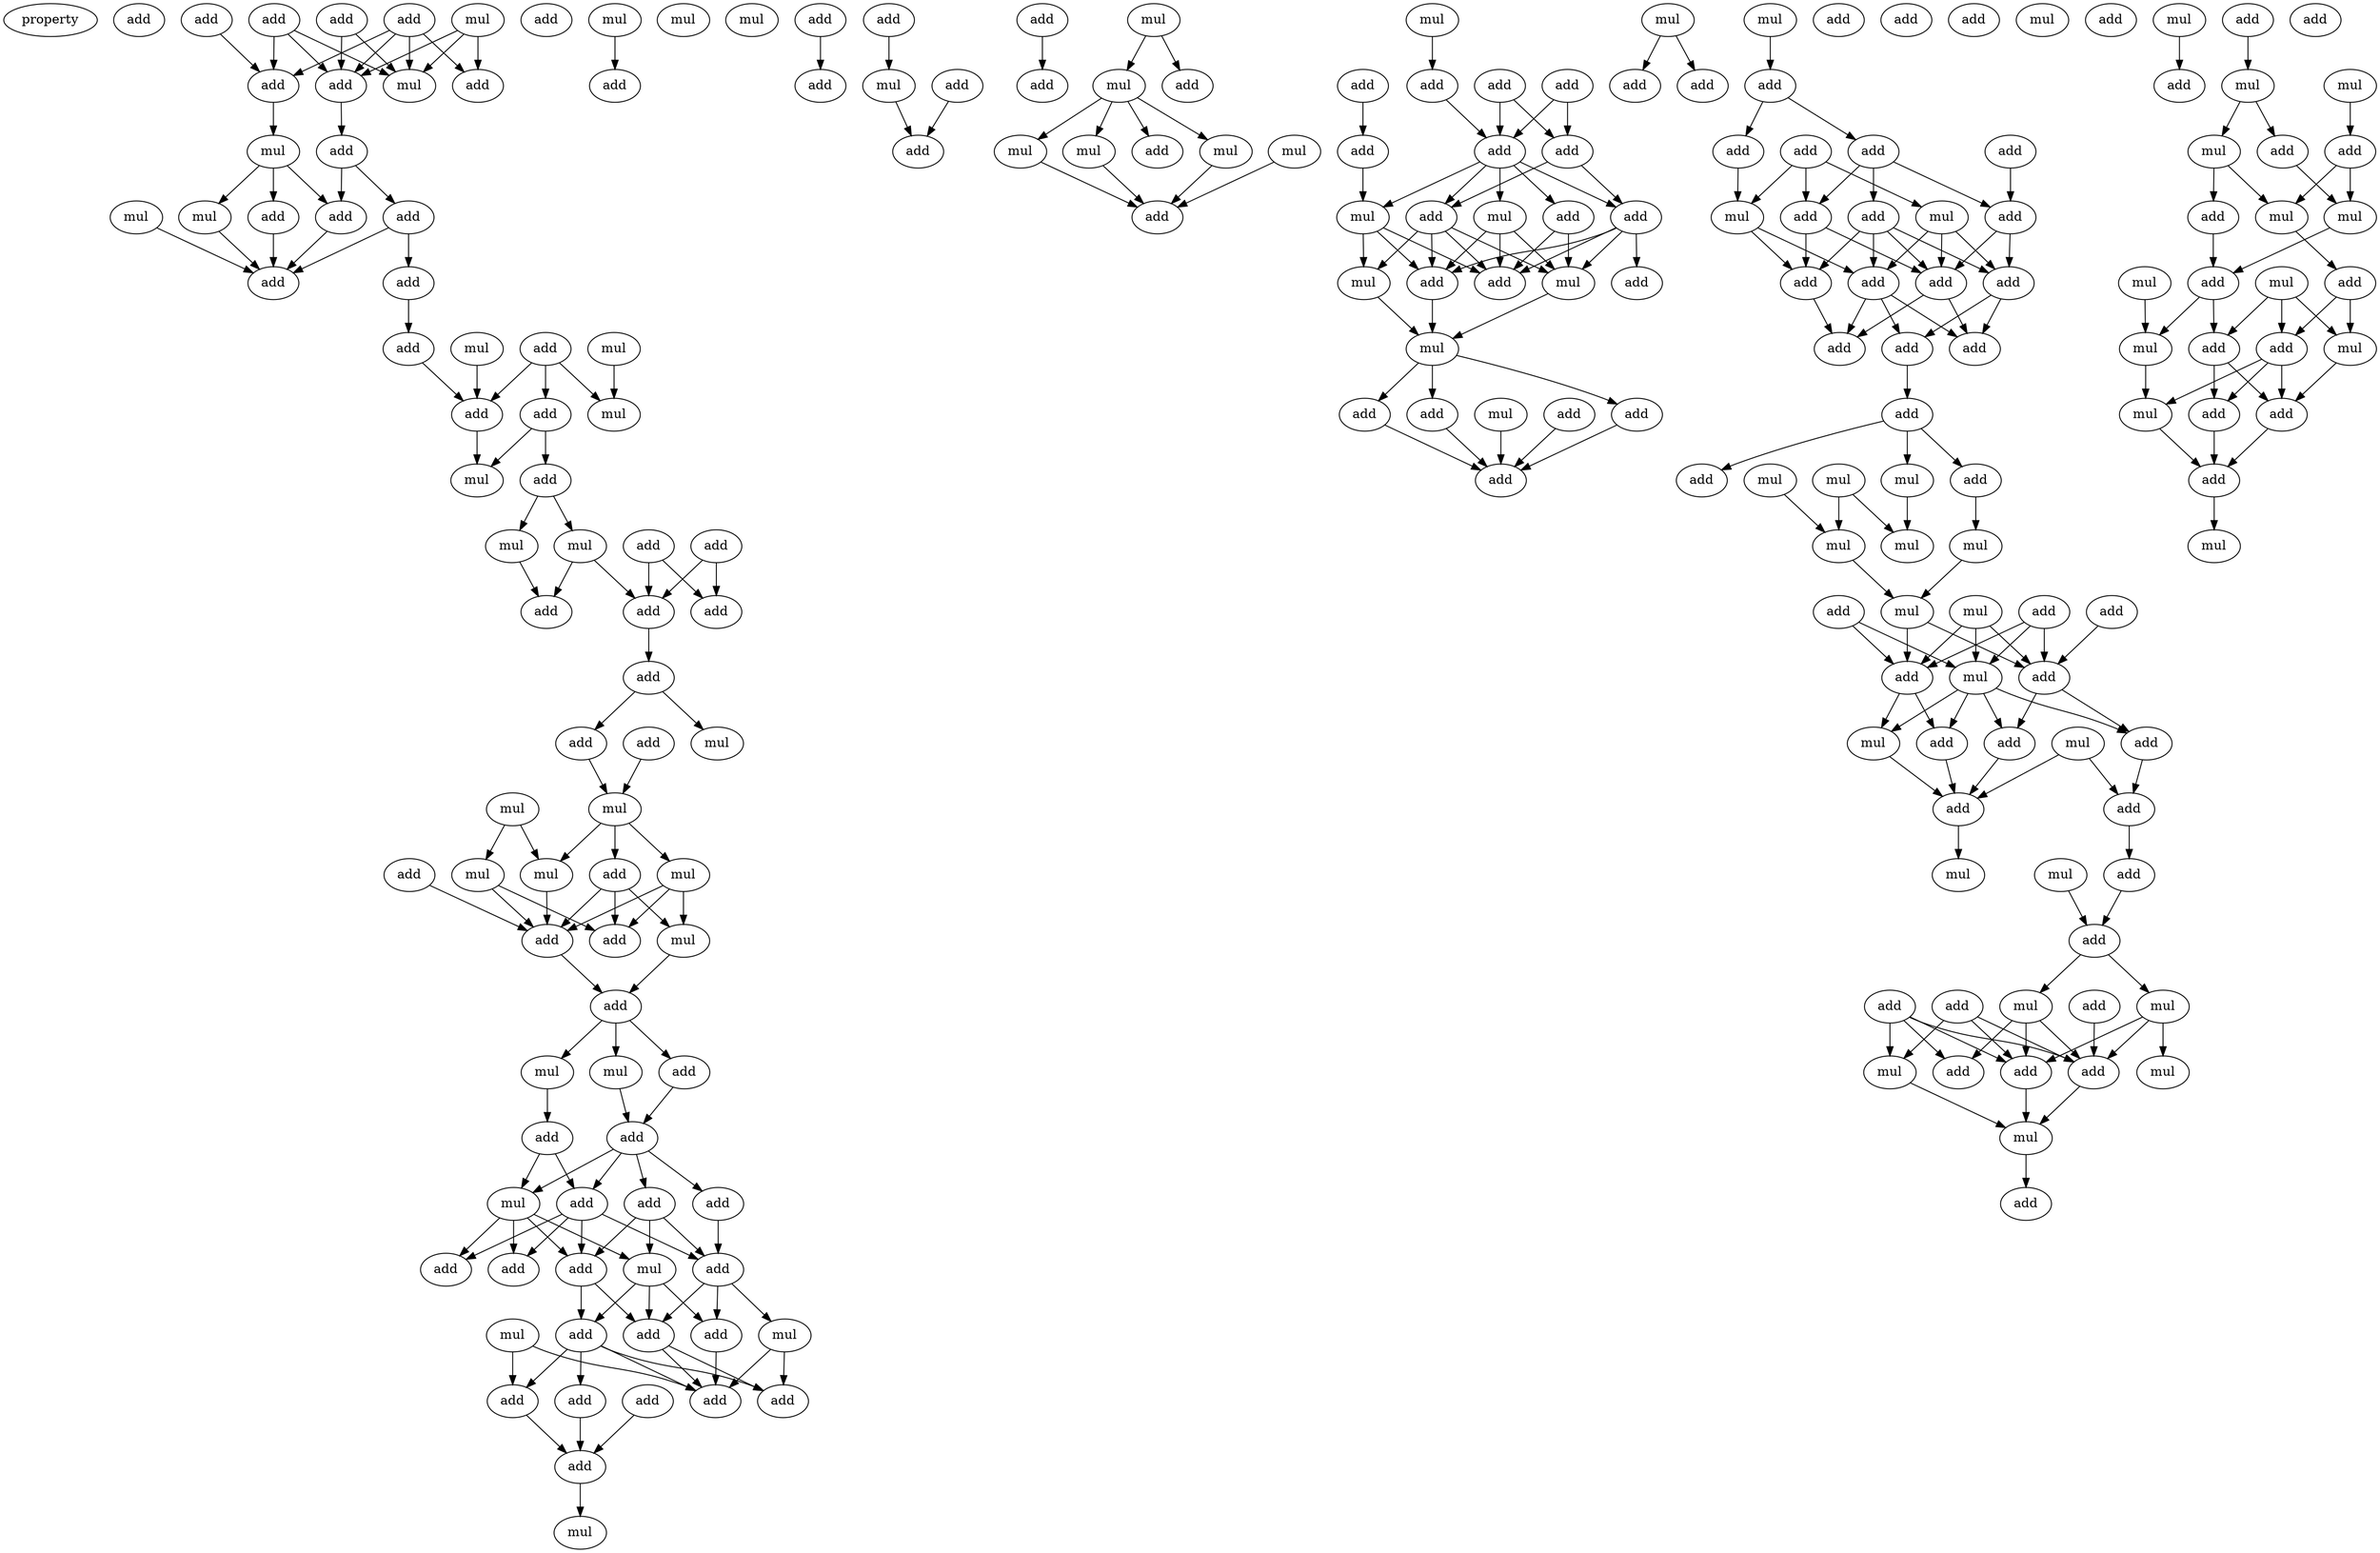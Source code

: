 digraph {
    node [fontcolor=black]
    property [mul=2,lf=1.8]
    0 [ label = add ];
    1 [ label = add ];
    2 [ label = add ];
    3 [ label = add ];
    4 [ label = add ];
    5 [ label = mul ];
    6 [ label = mul ];
    7 [ label = add ];
    8 [ label = add ];
    9 [ label = add ];
    10 [ label = add ];
    11 [ label = mul ];
    12 [ label = mul ];
    13 [ label = add ];
    14 [ label = add ];
    15 [ label = add ];
    16 [ label = mul ];
    17 [ label = add ];
    18 [ label = add ];
    19 [ label = add ];
    20 [ label = mul ];
    21 [ label = add ];
    22 [ label = mul ];
    23 [ label = add ];
    24 [ label = mul ];
    25 [ label = add ];
    26 [ label = add ];
    27 [ label = mul ];
    28 [ label = mul ];
    29 [ label = mul ];
    30 [ label = add ];
    31 [ label = add ];
    32 [ label = add ];
    33 [ label = add ];
    34 [ label = add ];
    35 [ label = add ];
    36 [ label = add ];
    37 [ label = mul ];
    38 [ label = add ];
    39 [ label = mul ];
    40 [ label = mul ];
    41 [ label = mul ];
    42 [ label = mul ];
    43 [ label = add ];
    44 [ label = add ];
    45 [ label = mul ];
    46 [ label = add ];
    47 [ label = mul ];
    48 [ label = add ];
    49 [ label = add ];
    50 [ label = mul ];
    51 [ label = add ];
    52 [ label = mul ];
    53 [ label = add ];
    54 [ label = add ];
    55 [ label = add ];
    56 [ label = mul ];
    57 [ label = add ];
    58 [ label = add ];
    59 [ label = mul ];
    60 [ label = add ];
    61 [ label = add ];
    62 [ label = add ];
    63 [ label = add ];
    64 [ label = mul ];
    65 [ label = mul ];
    66 [ label = add ];
    67 [ label = add ];
    68 [ label = add ];
    69 [ label = add ];
    70 [ label = add ];
    71 [ label = add ];
    72 [ label = add ];
    73 [ label = add ];
    74 [ label = add ];
    75 [ label = add ];
    76 [ label = mul ];
    77 [ label = mul ];
    78 [ label = mul ];
    79 [ label = mul ];
    80 [ label = add ];
    81 [ label = add ];
    82 [ label = add ];
    83 [ label = add ];
    84 [ label = mul ];
    85 [ label = add ];
    86 [ label = add ];
    87 [ label = add ];
    88 [ label = add ];
    89 [ label = mul ];
    90 [ label = mul ];
    91 [ label = add ];
    92 [ label = mul ];
    93 [ label = mul ];
    94 [ label = mul ];
    95 [ label = add ];
    96 [ label = mul ];
    97 [ label = add ];
    98 [ label = mul ];
    99 [ label = add ];
    100 [ label = add ];
    101 [ label = add ];
    102 [ label = add ];
    103 [ label = add ];
    104 [ label = add ];
    105 [ label = add ];
    106 [ label = mul ];
    107 [ label = mul ];
    108 [ label = add ];
    109 [ label = add ];
    110 [ label = add ];
    111 [ label = add ];
    112 [ label = add ];
    113 [ label = add ];
    114 [ label = mul ];
    115 [ label = mul ];
    116 [ label = mul ];
    117 [ label = add ];
    118 [ label = add ];
    119 [ label = mul ];
    120 [ label = add ];
    121 [ label = add ];
    122 [ label = add ];
    123 [ label = mul ];
    124 [ label = mul ];
    125 [ label = add ];
    126 [ label = add ];
    127 [ label = add ];
    128 [ label = add ];
    129 [ label = add ];
    130 [ label = add ];
    131 [ label = add ];
    132 [ label = add ];
    133 [ label = add ];
    134 [ label = add ];
    135 [ label = mul ];
    136 [ label = add ];
    137 [ label = mul ];
    138 [ label = add ];
    139 [ label = add ];
    140 [ label = add ];
    141 [ label = add ];
    142 [ label = add ];
    143 [ label = add ];
    144 [ label = add ];
    145 [ label = add ];
    146 [ label = add ];
    147 [ label = add ];
    148 [ label = add ];
    149 [ label = add ];
    150 [ label = mul ];
    151 [ label = mul ];
    152 [ label = mul ];
    153 [ label = mul ];
    154 [ label = mul ];
    155 [ label = mul ];
    156 [ label = add ];
    157 [ label = mul ];
    158 [ label = add ];
    159 [ label = add ];
    160 [ label = mul ];
    161 [ label = add ];
    162 [ label = mul ];
    163 [ label = add ];
    164 [ label = mul ];
    165 [ label = mul ];
    166 [ label = add ];
    167 [ label = add ];
    168 [ label = add ];
    169 [ label = add ];
    170 [ label = add ];
    171 [ label = mul ];
    172 [ label = mul ];
    173 [ label = mul ];
    174 [ label = add ];
    175 [ label = add ];
    176 [ label = add ];
    177 [ label = add ];
    178 [ label = mul ];
    179 [ label = add ];
    180 [ label = mul ];
    181 [ label = add ];
    182 [ label = add ];
    183 [ label = mul ];
    184 [ label = add ];
    185 [ label = mul ];
    186 [ label = add ];
    187 [ label = mul ];
    188 [ label = mul ];
    189 [ label = add ];
    190 [ label = add ];
    191 [ label = add ];
    192 [ label = mul ];
    193 [ label = mul ];
    194 [ label = add ];
    195 [ label = mul ];
    196 [ label = add ];
    197 [ label = add ];
    198 [ label = mul ];
    199 [ label = mul ];
    200 [ label = add ];
    201 [ label = mul ];
    202 [ label = mul ];
    203 [ label = add ];
    204 [ label = add ];
    205 [ label = add ];
    206 [ label = mul ];
    207 [ label = mul ];
    208 [ label = mul ];
    209 [ label = add ];
    210 [ label = add ];
    211 [ label = add ];
    212 [ label = add ];
    213 [ label = mul ];
    1 -> 6 [ name = 0 ];
    1 -> 7 [ name = 1 ];
    1 -> 8 [ name = 2 ];
    1 -> 9 [ name = 3 ];
    2 -> 6 [ name = 4 ];
    2 -> 8 [ name = 5 ];
    2 -> 9 [ name = 6 ];
    3 -> 8 [ name = 7 ];
    4 -> 6 [ name = 8 ];
    4 -> 9 [ name = 9 ];
    5 -> 6 [ name = 10 ];
    5 -> 7 [ name = 11 ];
    5 -> 9 [ name = 12 ];
    8 -> 11 [ name = 13 ];
    9 -> 10 [ name = 14 ];
    10 -> 14 [ name = 15 ];
    10 -> 15 [ name = 16 ];
    11 -> 12 [ name = 17 ];
    11 -> 13 [ name = 18 ];
    11 -> 15 [ name = 19 ];
    12 -> 17 [ name = 20 ];
    13 -> 17 [ name = 21 ];
    14 -> 17 [ name = 22 ];
    14 -> 18 [ name = 23 ];
    15 -> 17 [ name = 24 ];
    16 -> 17 [ name = 25 ];
    18 -> 21 [ name = 26 ];
    19 -> 23 [ name = 27 ];
    19 -> 24 [ name = 28 ];
    19 -> 25 [ name = 29 ];
    20 -> 24 [ name = 30 ];
    21 -> 25 [ name = 31 ];
    22 -> 25 [ name = 32 ];
    23 -> 26 [ name = 33 ];
    23 -> 27 [ name = 34 ];
    25 -> 27 [ name = 35 ];
    26 -> 28 [ name = 36 ];
    26 -> 29 [ name = 37 ];
    28 -> 34 [ name = 38 ];
    29 -> 33 [ name = 39 ];
    29 -> 34 [ name = 40 ];
    30 -> 32 [ name = 41 ];
    30 -> 33 [ name = 42 ];
    31 -> 32 [ name = 43 ];
    31 -> 33 [ name = 44 ];
    33 -> 35 [ name = 45 ];
    35 -> 36 [ name = 46 ];
    35 -> 37 [ name = 47 ];
    36 -> 39 [ name = 48 ];
    38 -> 39 [ name = 49 ];
    39 -> 41 [ name = 50 ];
    39 -> 42 [ name = 51 ];
    39 -> 44 [ name = 52 ];
    40 -> 41 [ name = 53 ];
    40 -> 45 [ name = 54 ];
    41 -> 46 [ name = 55 ];
    42 -> 46 [ name = 56 ];
    42 -> 47 [ name = 57 ];
    42 -> 48 [ name = 58 ];
    43 -> 46 [ name = 59 ];
    44 -> 46 [ name = 60 ];
    44 -> 47 [ name = 61 ];
    44 -> 48 [ name = 62 ];
    45 -> 46 [ name = 63 ];
    45 -> 48 [ name = 64 ];
    46 -> 49 [ name = 65 ];
    47 -> 49 [ name = 66 ];
    49 -> 50 [ name = 67 ];
    49 -> 51 [ name = 68 ];
    49 -> 52 [ name = 69 ];
    50 -> 54 [ name = 70 ];
    51 -> 53 [ name = 71 ];
    52 -> 53 [ name = 72 ];
    53 -> 55 [ name = 73 ];
    53 -> 56 [ name = 74 ];
    53 -> 57 [ name = 75 ];
    53 -> 58 [ name = 76 ];
    54 -> 55 [ name = 77 ];
    54 -> 56 [ name = 78 ];
    55 -> 60 [ name = 79 ];
    55 -> 61 [ name = 80 ];
    55 -> 62 [ name = 81 ];
    55 -> 63 [ name = 82 ];
    56 -> 59 [ name = 83 ];
    56 -> 60 [ name = 84 ];
    56 -> 61 [ name = 85 ];
    56 -> 63 [ name = 86 ];
    57 -> 62 [ name = 87 ];
    58 -> 59 [ name = 88 ];
    58 -> 62 [ name = 89 ];
    58 -> 63 [ name = 90 ];
    59 -> 66 [ name = 91 ];
    59 -> 67 [ name = 92 ];
    59 -> 68 [ name = 93 ];
    62 -> 65 [ name = 94 ];
    62 -> 67 [ name = 95 ];
    62 -> 68 [ name = 96 ];
    63 -> 66 [ name = 97 ];
    63 -> 67 [ name = 98 ];
    64 -> 70 [ name = 99 ];
    64 -> 71 [ name = 100 ];
    65 -> 70 [ name = 101 ];
    65 -> 72 [ name = 102 ];
    66 -> 69 [ name = 103 ];
    66 -> 70 [ name = 104 ];
    66 -> 71 [ name = 105 ];
    66 -> 72 [ name = 106 ];
    67 -> 70 [ name = 107 ];
    67 -> 72 [ name = 108 ];
    68 -> 70 [ name = 109 ];
    69 -> 74 [ name = 110 ];
    71 -> 74 [ name = 111 ];
    73 -> 74 [ name = 112 ];
    74 -> 76 [ name = 113 ];
    77 -> 81 [ name = 114 ];
    80 -> 82 [ name = 115 ];
    83 -> 84 [ name = 116 ];
    84 -> 86 [ name = 117 ];
    85 -> 86 [ name = 118 ];
    87 -> 88 [ name = 119 ];
    89 -> 90 [ name = 120 ];
    89 -> 91 [ name = 121 ];
    90 -> 93 [ name = 122 ];
    90 -> 94 [ name = 123 ];
    90 -> 95 [ name = 124 ];
    90 -> 96 [ name = 125 ];
    92 -> 97 [ name = 126 ];
    93 -> 97 [ name = 127 ];
    94 -> 97 [ name = 128 ];
    96 -> 97 [ name = 129 ];
    98 -> 99 [ name = 130 ];
    99 -> 103 [ name = 131 ];
    100 -> 103 [ name = 132 ];
    100 -> 104 [ name = 133 ];
    101 -> 105 [ name = 134 ];
    102 -> 103 [ name = 135 ];
    102 -> 104 [ name = 136 ];
    103 -> 106 [ name = 137 ];
    103 -> 107 [ name = 138 ];
    103 -> 108 [ name = 139 ];
    103 -> 109 [ name = 140 ];
    103 -> 110 [ name = 141 ];
    104 -> 108 [ name = 142 ];
    104 -> 109 [ name = 143 ];
    105 -> 106 [ name = 144 ];
    106 -> 112 [ name = 145 ];
    106 -> 113 [ name = 146 ];
    106 -> 115 [ name = 147 ];
    107 -> 112 [ name = 148 ];
    107 -> 113 [ name = 149 ];
    107 -> 114 [ name = 150 ];
    108 -> 112 [ name = 151 ];
    108 -> 113 [ name = 152 ];
    108 -> 114 [ name = 153 ];
    108 -> 115 [ name = 154 ];
    109 -> 111 [ name = 155 ];
    109 -> 112 [ name = 156 ];
    109 -> 113 [ name = 157 ];
    109 -> 114 [ name = 158 ];
    110 -> 113 [ name = 159 ];
    110 -> 114 [ name = 160 ];
    112 -> 116 [ name = 161 ];
    114 -> 116 [ name = 162 ];
    115 -> 116 [ name = 163 ];
    116 -> 117 [ name = 164 ];
    116 -> 118 [ name = 165 ];
    116 -> 121 [ name = 166 ];
    117 -> 122 [ name = 167 ];
    118 -> 122 [ name = 168 ];
    119 -> 122 [ name = 169 ];
    120 -> 122 [ name = 170 ];
    121 -> 122 [ name = 171 ];
    123 -> 126 [ name = 172 ];
    123 -> 128 [ name = 173 ];
    124 -> 129 [ name = 174 ];
    129 -> 132 [ name = 175 ];
    129 -> 134 [ name = 176 ];
    131 -> 135 [ name = 177 ];
    131 -> 136 [ name = 178 ];
    131 -> 137 [ name = 179 ];
    132 -> 136 [ name = 180 ];
    132 -> 138 [ name = 181 ];
    132 -> 139 [ name = 182 ];
    133 -> 138 [ name = 183 ];
    134 -> 135 [ name = 184 ];
    135 -> 140 [ name = 185 ];
    135 -> 141 [ name = 186 ];
    136 -> 140 [ name = 187 ];
    136 -> 143 [ name = 188 ];
    137 -> 141 [ name = 189 ];
    137 -> 142 [ name = 190 ];
    137 -> 143 [ name = 191 ];
    138 -> 142 [ name = 192 ];
    138 -> 143 [ name = 193 ];
    139 -> 140 [ name = 194 ];
    139 -> 141 [ name = 195 ];
    139 -> 142 [ name = 196 ];
    139 -> 143 [ name = 197 ];
    140 -> 144 [ name = 198 ];
    141 -> 144 [ name = 199 ];
    141 -> 145 [ name = 200 ];
    141 -> 146 [ name = 201 ];
    142 -> 145 [ name = 202 ];
    142 -> 146 [ name = 203 ];
    143 -> 144 [ name = 204 ];
    143 -> 145 [ name = 205 ];
    146 -> 147 [ name = 206 ];
    147 -> 148 [ name = 207 ];
    147 -> 149 [ name = 208 ];
    147 -> 150 [ name = 209 ];
    148 -> 155 [ name = 210 ];
    150 -> 153 [ name = 211 ];
    151 -> 154 [ name = 212 ];
    152 -> 153 [ name = 213 ];
    152 -> 154 [ name = 214 ];
    154 -> 157 [ name = 215 ];
    155 -> 157 [ name = 216 ];
    156 -> 161 [ name = 217 ];
    156 -> 162 [ name = 218 ];
    156 -> 163 [ name = 219 ];
    157 -> 161 [ name = 220 ];
    157 -> 163 [ name = 221 ];
    158 -> 161 [ name = 222 ];
    159 -> 162 [ name = 223 ];
    159 -> 163 [ name = 224 ];
    160 -> 161 [ name = 225 ];
    160 -> 162 [ name = 226 ];
    160 -> 163 [ name = 227 ];
    161 -> 166 [ name = 228 ];
    161 -> 168 [ name = 229 ];
    162 -> 165 [ name = 230 ];
    162 -> 166 [ name = 231 ];
    162 -> 167 [ name = 232 ];
    162 -> 168 [ name = 233 ];
    163 -> 165 [ name = 234 ];
    163 -> 167 [ name = 235 ];
    164 -> 169 [ name = 236 ];
    164 -> 170 [ name = 237 ];
    165 -> 170 [ name = 238 ];
    166 -> 170 [ name = 239 ];
    167 -> 170 [ name = 240 ];
    168 -> 169 [ name = 241 ];
    169 -> 175 [ name = 242 ];
    170 -> 171 [ name = 243 ];
    172 -> 176 [ name = 244 ];
    175 -> 176 [ name = 245 ];
    176 -> 178 [ name = 246 ];
    176 -> 180 [ name = 247 ];
    177 -> 184 [ name = 248 ];
    178 -> 182 [ name = 249 ];
    178 -> 184 [ name = 250 ];
    178 -> 186 [ name = 251 ];
    179 -> 183 [ name = 252 ];
    179 -> 184 [ name = 253 ];
    179 -> 186 [ name = 254 ];
    180 -> 184 [ name = 255 ];
    180 -> 185 [ name = 256 ];
    180 -> 186 [ name = 257 ];
    181 -> 182 [ name = 258 ];
    181 -> 183 [ name = 259 ];
    181 -> 184 [ name = 260 ];
    181 -> 186 [ name = 261 ];
    183 -> 187 [ name = 262 ];
    184 -> 187 [ name = 263 ];
    186 -> 187 [ name = 264 ];
    187 -> 189 [ name = 265 ];
    188 -> 191 [ name = 266 ];
    190 -> 192 [ name = 267 ];
    192 -> 195 [ name = 268 ];
    192 -> 196 [ name = 269 ];
    193 -> 194 [ name = 270 ];
    194 -> 198 [ name = 271 ];
    194 -> 199 [ name = 272 ];
    195 -> 197 [ name = 273 ];
    195 -> 198 [ name = 274 ];
    196 -> 199 [ name = 275 ];
    197 -> 203 [ name = 276 ];
    198 -> 200 [ name = 277 ];
    199 -> 203 [ name = 278 ];
    200 -> 205 [ name = 279 ];
    200 -> 206 [ name = 280 ];
    201 -> 207 [ name = 281 ];
    202 -> 204 [ name = 282 ];
    202 -> 205 [ name = 283 ];
    202 -> 206 [ name = 284 ];
    203 -> 204 [ name = 285 ];
    203 -> 207 [ name = 286 ];
    204 -> 209 [ name = 287 ];
    204 -> 210 [ name = 288 ];
    205 -> 208 [ name = 289 ];
    205 -> 209 [ name = 290 ];
    205 -> 210 [ name = 291 ];
    206 -> 209 [ name = 292 ];
    207 -> 208 [ name = 293 ];
    208 -> 211 [ name = 294 ];
    209 -> 211 [ name = 295 ];
    210 -> 211 [ name = 296 ];
    211 -> 213 [ name = 297 ];
}
